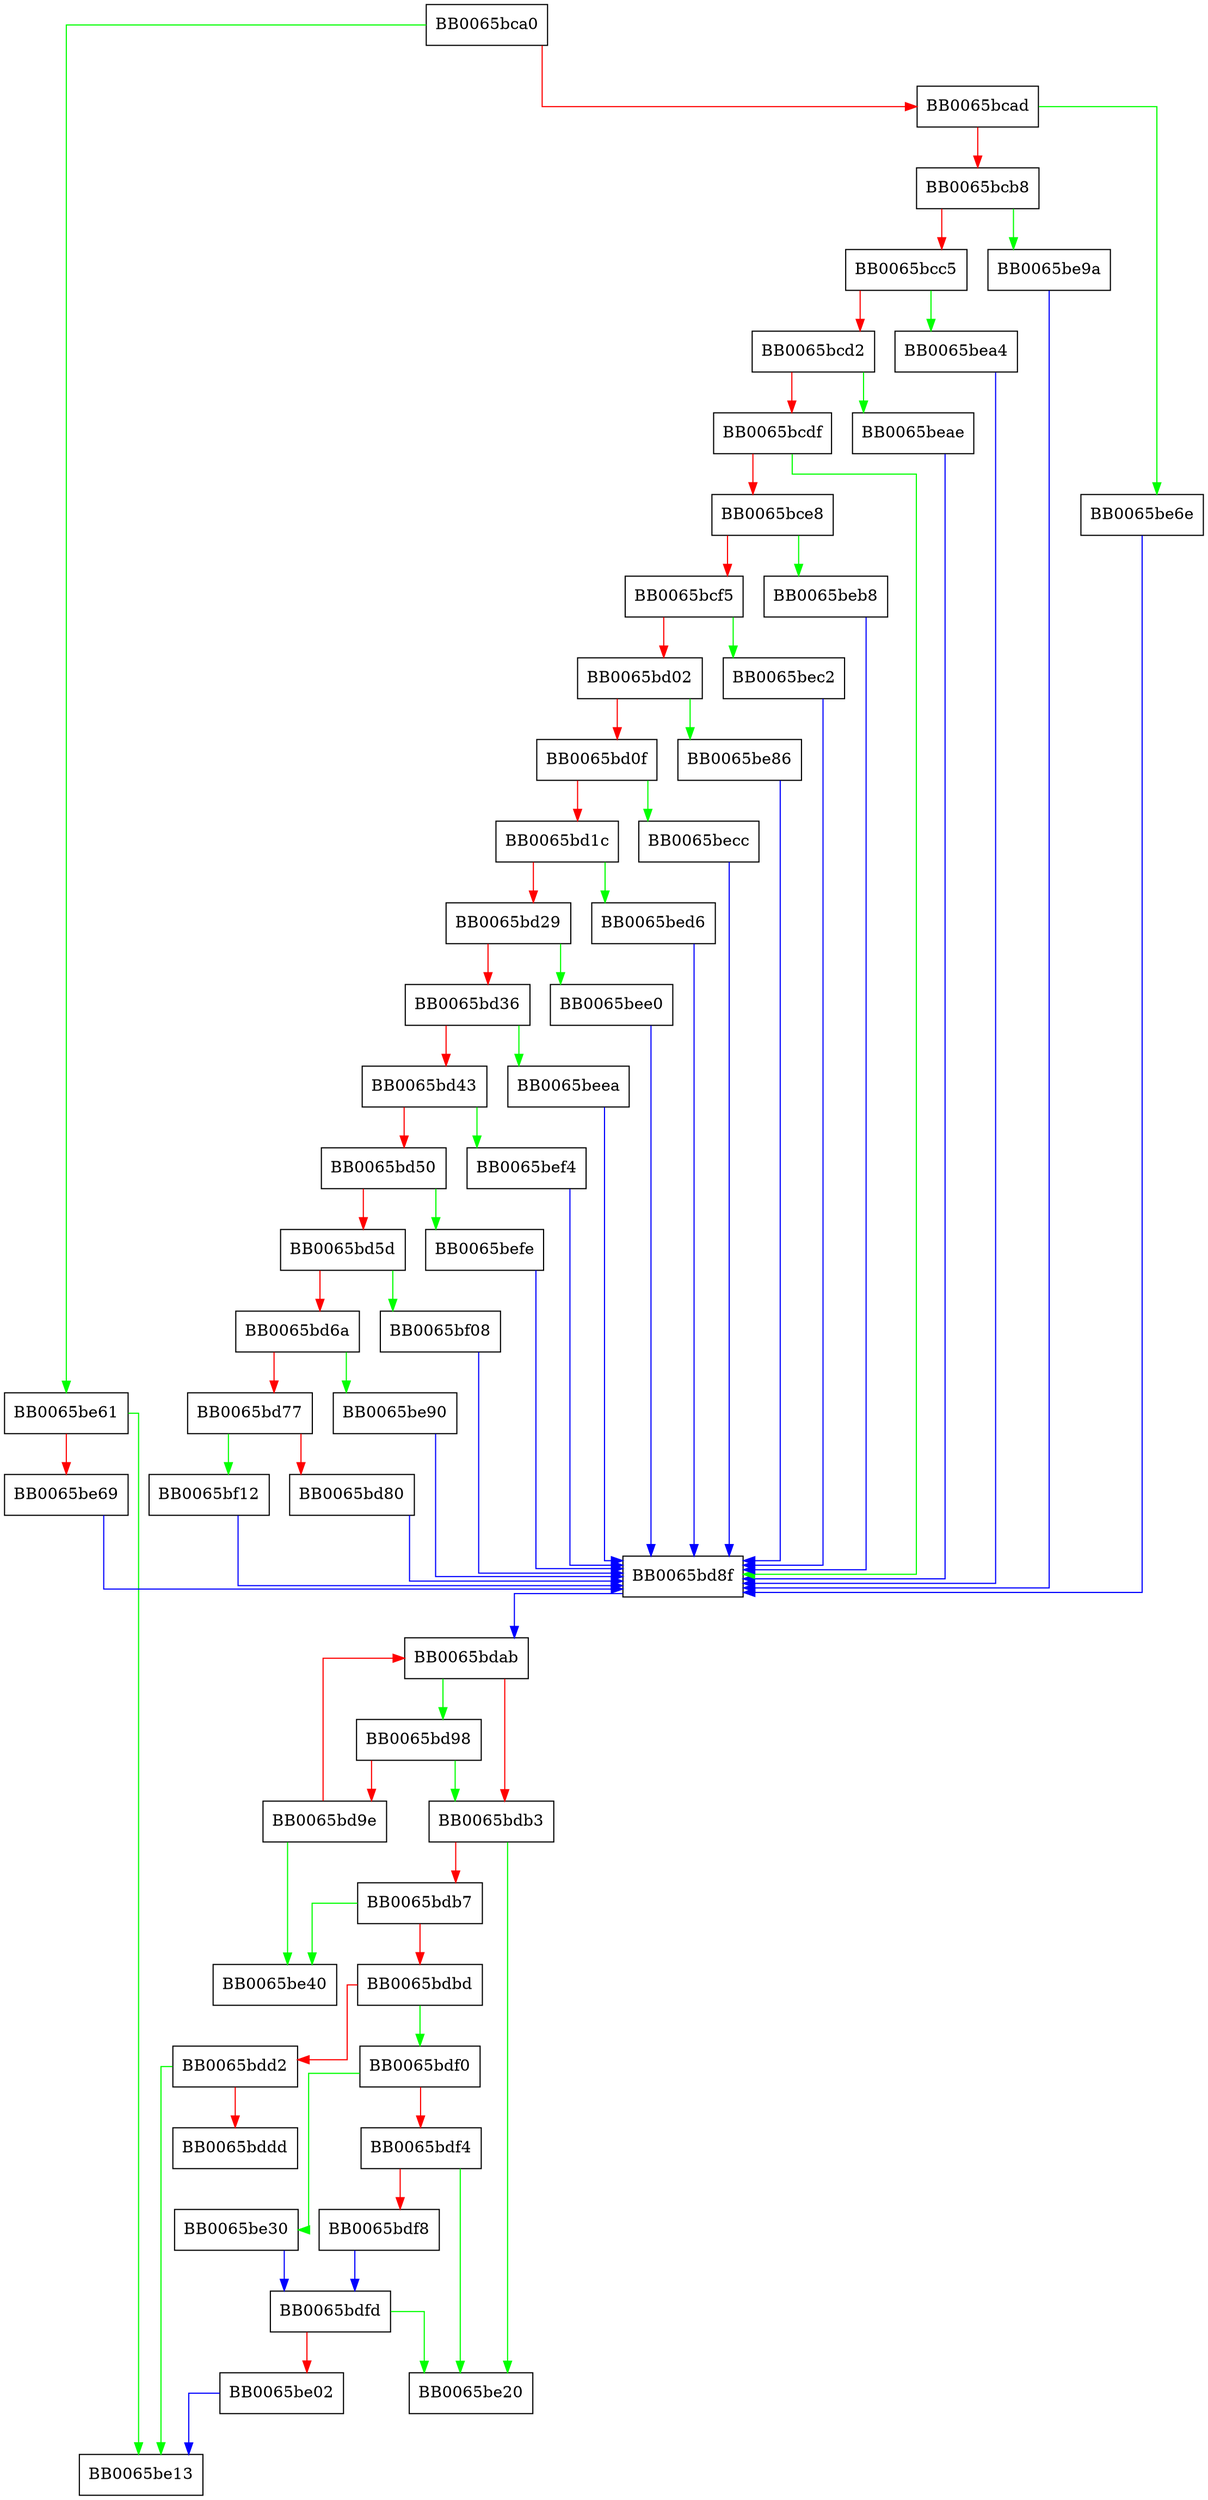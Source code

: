 digraph range_should_be_prefix {
  node [shape="box"];
  graph [splines=ortho];
  BB0065bca0 -> BB0065be61 [color="green"];
  BB0065bca0 -> BB0065bcad [color="red"];
  BB0065bcad -> BB0065be6e [color="green"];
  BB0065bcad -> BB0065bcb8 [color="red"];
  BB0065bcb8 -> BB0065be9a [color="green"];
  BB0065bcb8 -> BB0065bcc5 [color="red"];
  BB0065bcc5 -> BB0065bea4 [color="green"];
  BB0065bcc5 -> BB0065bcd2 [color="red"];
  BB0065bcd2 -> BB0065beae [color="green"];
  BB0065bcd2 -> BB0065bcdf [color="red"];
  BB0065bcdf -> BB0065bd8f [color="green"];
  BB0065bcdf -> BB0065bce8 [color="red"];
  BB0065bce8 -> BB0065beb8 [color="green"];
  BB0065bce8 -> BB0065bcf5 [color="red"];
  BB0065bcf5 -> BB0065bec2 [color="green"];
  BB0065bcf5 -> BB0065bd02 [color="red"];
  BB0065bd02 -> BB0065be86 [color="green"];
  BB0065bd02 -> BB0065bd0f [color="red"];
  BB0065bd0f -> BB0065becc [color="green"];
  BB0065bd0f -> BB0065bd1c [color="red"];
  BB0065bd1c -> BB0065bed6 [color="green"];
  BB0065bd1c -> BB0065bd29 [color="red"];
  BB0065bd29 -> BB0065bee0 [color="green"];
  BB0065bd29 -> BB0065bd36 [color="red"];
  BB0065bd36 -> BB0065beea [color="green"];
  BB0065bd36 -> BB0065bd43 [color="red"];
  BB0065bd43 -> BB0065bef4 [color="green"];
  BB0065bd43 -> BB0065bd50 [color="red"];
  BB0065bd50 -> BB0065befe [color="green"];
  BB0065bd50 -> BB0065bd5d [color="red"];
  BB0065bd5d -> BB0065bf08 [color="green"];
  BB0065bd5d -> BB0065bd6a [color="red"];
  BB0065bd6a -> BB0065be90 [color="green"];
  BB0065bd6a -> BB0065bd77 [color="red"];
  BB0065bd77 -> BB0065bf12 [color="green"];
  BB0065bd77 -> BB0065bd80 [color="red"];
  BB0065bd80 -> BB0065bd8f [color="blue"];
  BB0065bd8f -> BB0065bdab [color="blue"];
  BB0065bd98 -> BB0065bdb3 [color="green"];
  BB0065bd98 -> BB0065bd9e [color="red"];
  BB0065bd9e -> BB0065be40 [color="green"];
  BB0065bd9e -> BB0065bdab [color="red"];
  BB0065bdab -> BB0065bd98 [color="green"];
  BB0065bdab -> BB0065bdb3 [color="red"];
  BB0065bdb3 -> BB0065be20 [color="green"];
  BB0065bdb3 -> BB0065bdb7 [color="red"];
  BB0065bdb7 -> BB0065be40 [color="green"];
  BB0065bdb7 -> BB0065bdbd [color="red"];
  BB0065bdbd -> BB0065bdf0 [color="green"];
  BB0065bdbd -> BB0065bdd2 [color="red"];
  BB0065bdd2 -> BB0065be13 [color="green"];
  BB0065bdd2 -> BB0065bddd [color="red"];
  BB0065bdf0 -> BB0065be30 [color="green"];
  BB0065bdf0 -> BB0065bdf4 [color="red"];
  BB0065bdf4 -> BB0065be20 [color="green"];
  BB0065bdf4 -> BB0065bdf8 [color="red"];
  BB0065bdf8 -> BB0065bdfd [color="blue"];
  BB0065bdfd -> BB0065be20 [color="green"];
  BB0065bdfd -> BB0065be02 [color="red"];
  BB0065be02 -> BB0065be13 [color="blue"];
  BB0065be30 -> BB0065bdfd [color="blue"];
  BB0065be61 -> BB0065be13 [color="green"];
  BB0065be61 -> BB0065be69 [color="red"];
  BB0065be69 -> BB0065bd8f [color="blue"];
  BB0065be6e -> BB0065bd8f [color="blue"];
  BB0065be86 -> BB0065bd8f [color="blue"];
  BB0065be90 -> BB0065bd8f [color="blue"];
  BB0065be9a -> BB0065bd8f [color="blue"];
  BB0065bea4 -> BB0065bd8f [color="blue"];
  BB0065beae -> BB0065bd8f [color="blue"];
  BB0065beb8 -> BB0065bd8f [color="blue"];
  BB0065bec2 -> BB0065bd8f [color="blue"];
  BB0065becc -> BB0065bd8f [color="blue"];
  BB0065bed6 -> BB0065bd8f [color="blue"];
  BB0065bee0 -> BB0065bd8f [color="blue"];
  BB0065beea -> BB0065bd8f [color="blue"];
  BB0065bef4 -> BB0065bd8f [color="blue"];
  BB0065befe -> BB0065bd8f [color="blue"];
  BB0065bf08 -> BB0065bd8f [color="blue"];
  BB0065bf12 -> BB0065bd8f [color="blue"];
}